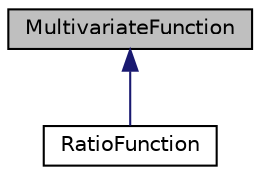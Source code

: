 digraph "MultivariateFunction"
{
 // INTERACTIVE_SVG=YES
  bgcolor="transparent";
  edge [fontname="Helvetica",fontsize="10",labelfontname="Helvetica",labelfontsize="10"];
  node [fontname="Helvetica",fontsize="10",shape=record];
  Node0 [label="MultivariateFunction",height=0.2,width=0.4,color="black", fillcolor="grey75", style="filled", fontcolor="black"];
  Node0 -> Node1 [dir="back",color="midnightblue",fontsize="10",style="solid",fontname="Helvetica"];
  Node1 [label="RatioFunction",height=0.2,width=0.4,color="black",URL="$classumontreal_1_1ssj_1_1util_1_1RatioFunction.html",tooltip="Represents a function computing a ratio of two values. "];
}
